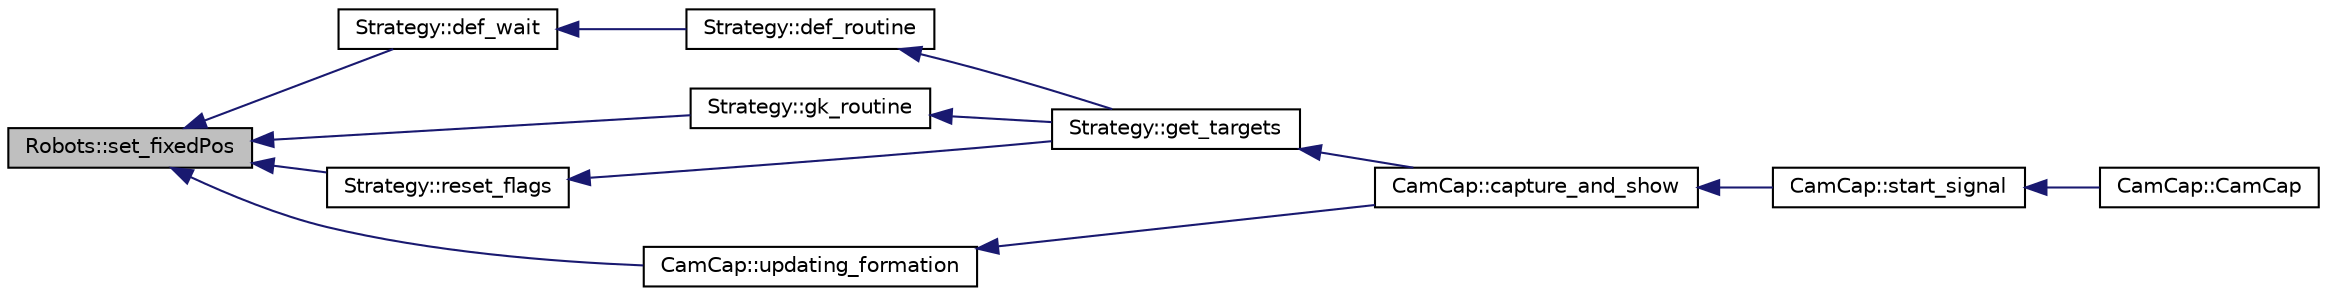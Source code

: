 digraph "Robots::set_fixedPos"
{
 // INTERACTIVE_SVG=YES
  edge [fontname="Helvetica",fontsize="10",labelfontname="Helvetica",labelfontsize="10"];
  node [fontname="Helvetica",fontsize="10",shape=record];
  rankdir="LR";
  Node497 [label="Robots::set_fixedPos",height=0.2,width=0.4,color="black", fillcolor="grey75", style="filled", fontcolor="black"];
  Node497 -> Node498 [dir="back",color="midnightblue",fontsize="10",style="solid",fontname="Helvetica"];
  Node498 [label="Strategy::def_wait",height=0.2,width=0.4,color="black", fillcolor="white", style="filled",URL="$class_strategy.html#a636339a7d8b809c6bbfb67e0942ae052"];
  Node498 -> Node499 [dir="back",color="midnightblue",fontsize="10",style="solid",fontname="Helvetica"];
  Node499 [label="Strategy::def_routine",height=0.2,width=0.4,color="black", fillcolor="white", style="filled",URL="$class_strategy.html#a304c52736ec76d275adda7eeacdd430c"];
  Node499 -> Node500 [dir="back",color="midnightblue",fontsize="10",style="solid",fontname="Helvetica"];
  Node500 [label="Strategy::get_targets",height=0.2,width=0.4,color="black", fillcolor="white", style="filled",URL="$class_strategy.html#ab1c455b23e8b7f3377132a3e243f8f76"];
  Node500 -> Node501 [dir="back",color="midnightblue",fontsize="10",style="solid",fontname="Helvetica"];
  Node501 [label="CamCap::capture_and_show",height=0.2,width=0.4,color="black", fillcolor="white", style="filled",URL="$class_cam_cap.html#a87f384c5fec40a0ccfd7833347fec0df",tooltip="Captures camera frames and shows it in the interface. "];
  Node501 -> Node502 [dir="back",color="midnightblue",fontsize="10",style="solid",fontname="Helvetica"];
  Node502 [label="CamCap::start_signal",height=0.2,width=0.4,color="black", fillcolor="white", style="filled",URL="$class_cam_cap.html#ae676e6624dd821ad494a80e68a41e249",tooltip="Interface adjustments after &#39;start&#39; button is clicked. "];
  Node502 -> Node503 [dir="back",color="midnightblue",fontsize="10",style="solid",fontname="Helvetica"];
  Node503 [label="CamCap::CamCap",height=0.2,width=0.4,color="black", fillcolor="white", style="filled",URL="$class_cam_cap.html#afe0db98a5f72bc9b261dcb78e2840da6",tooltip="Constructor of a CamCap object. "];
  Node497 -> Node504 [dir="back",color="midnightblue",fontsize="10",style="solid",fontname="Helvetica"];
  Node504 [label="Strategy::gk_routine",height=0.2,width=0.4,color="black", fillcolor="white", style="filled",URL="$class_strategy.html#a0e93b877f1da0c7a608c5641812f54d4"];
  Node504 -> Node500 [dir="back",color="midnightblue",fontsize="10",style="solid",fontname="Helvetica"];
  Node497 -> Node505 [dir="back",color="midnightblue",fontsize="10",style="solid",fontname="Helvetica"];
  Node505 [label="Strategy::reset_flags",height=0.2,width=0.4,color="black", fillcolor="white", style="filled",URL="$class_strategy.html#a44da3c45d60d32f6ef2d81859d47b2b4"];
  Node505 -> Node500 [dir="back",color="midnightblue",fontsize="10",style="solid",fontname="Helvetica"];
  Node497 -> Node506 [dir="back",color="midnightblue",fontsize="10",style="solid",fontname="Helvetica"];
  Node506 [label="CamCap::updating_formation",height=0.2,width=0.4,color="black", fillcolor="white", style="filled",URL="$class_cam_cap.html#a8bab2cf2a40f386ab20480cfc83ac77c",tooltip="Sends robots to the target position and orientation. "];
  Node506 -> Node501 [dir="back",color="midnightblue",fontsize="10",style="solid",fontname="Helvetica"];
}
